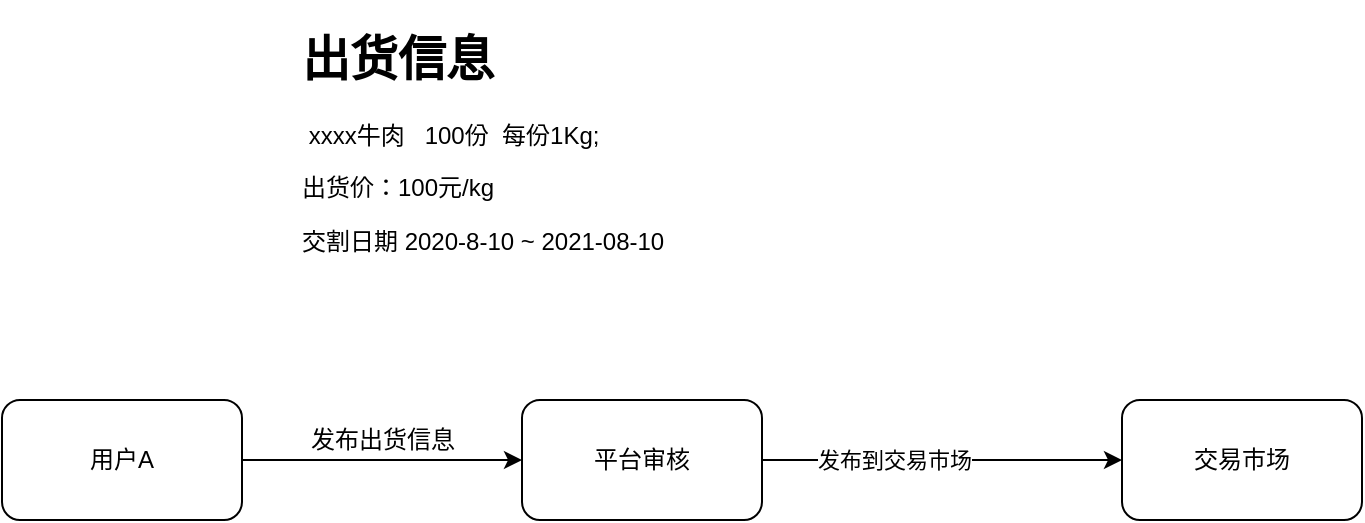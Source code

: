 <mxfile version="13.4.8" type="github">
  <diagram id="wPOYAyOGULOVO8NaVvKK" name="Page-1">
    <mxGraphModel dx="1038" dy="580" grid="1" gridSize="10" guides="1" tooltips="1" connect="1" arrows="1" fold="1" page="1" pageScale="1" pageWidth="827" pageHeight="1169" math="0" shadow="0">
      <root>
        <mxCell id="0" />
        <mxCell id="1" parent="0" />
        <object label="" id="T3cXSTWN9Rd6bvA0lu5y-4">
          <mxCell style="edgeStyle=orthogonalEdgeStyle;rounded=0;orthogonalLoop=1;jettySize=auto;html=1;exitX=1;exitY=0.5;exitDx=0;exitDy=0;entryX=0;entryY=0.5;entryDx=0;entryDy=0;" edge="1" parent="1" source="T3cXSTWN9Rd6bvA0lu5y-3" target="T3cXSTWN9Rd6bvA0lu5y-9">
            <mxGeometry relative="1" as="geometry">
              <mxPoint x="350" y="250" as="targetPoint" />
            </mxGeometry>
          </mxCell>
        </object>
        <mxCell id="T3cXSTWN9Rd6bvA0lu5y-3" value="用户A" style="rounded=1;whiteSpace=wrap;html=1;" vertex="1" parent="1">
          <mxGeometry x="70" y="220" width="120" height="60" as="geometry" />
        </mxCell>
        <mxCell id="2" value="发布出货信息" style="text;html=1;align=center;verticalAlign=middle;resizable=0;points=[];autosize=1;" vertex="1" parent="1">
          <mxGeometry x="215" y="230" width="90" height="20" as="geometry" />
        </mxCell>
        <mxCell id="T3cXSTWN9Rd6bvA0lu5y-8" value="&lt;h1&gt;出货信息&lt;/h1&gt;&lt;p&gt;&amp;nbsp;xxxx牛肉&amp;nbsp; &amp;nbsp;100份&amp;nbsp; 每份1Kg;&lt;/p&gt;&lt;p&gt;出货价：100&lt;span&gt;元/kg&lt;/span&gt;&lt;/p&gt;&lt;p&gt;交割日期 2020-8-10 ~ 2021-08-10&amp;nbsp;&lt;/p&gt;" style="text;html=1;strokeColor=none;fillColor=none;spacing=5;spacingTop=-20;whiteSpace=wrap;overflow=hidden;rounded=0;" vertex="1" parent="1">
          <mxGeometry x="215" y="30" width="250" height="120" as="geometry" />
        </mxCell>
        <mxCell id="T3cXSTWN9Rd6bvA0lu5y-11" style="edgeStyle=orthogonalEdgeStyle;rounded=0;orthogonalLoop=1;jettySize=auto;html=1;exitX=1;exitY=0.5;exitDx=0;exitDy=0;entryX=0;entryY=0.5;entryDx=0;entryDy=0;" edge="1" parent="1" source="T3cXSTWN9Rd6bvA0lu5y-9" target="T3cXSTWN9Rd6bvA0lu5y-12">
          <mxGeometry relative="1" as="geometry">
            <mxPoint x="560" y="250" as="targetPoint" />
          </mxGeometry>
        </mxCell>
        <mxCell id="T3cXSTWN9Rd6bvA0lu5y-14" value="发布到交易市场" style="edgeLabel;html=1;align=center;verticalAlign=middle;resizable=0;points=[];" vertex="1" connectable="0" parent="T3cXSTWN9Rd6bvA0lu5y-11">
          <mxGeometry x="-0.274" relative="1" as="geometry">
            <mxPoint as="offset" />
          </mxGeometry>
        </mxCell>
        <mxCell id="T3cXSTWN9Rd6bvA0lu5y-9" value="平台审核" style="rounded=1;whiteSpace=wrap;html=1;" vertex="1" parent="1">
          <mxGeometry x="330" y="220" width="120" height="60" as="geometry" />
        </mxCell>
        <mxCell id="T3cXSTWN9Rd6bvA0lu5y-12" value="交易市场" style="rounded=1;whiteSpace=wrap;html=1;" vertex="1" parent="1">
          <mxGeometry x="630" y="220" width="120" height="60" as="geometry" />
        </mxCell>
      </root>
    </mxGraphModel>
  </diagram>
</mxfile>
